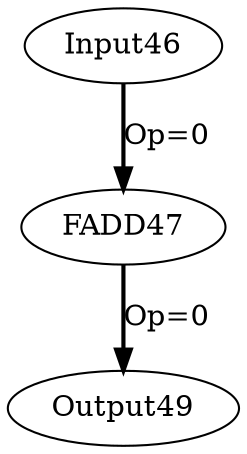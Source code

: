 Digraph G {
Input46[opcode=Input, ref_name="", size="4096", offset="0, 0", pattern="4, 1, 4, 16, 4, 16, 4, 4"];
FADD47[opcode=FADD];
Output49[opcode=Output, ref_name="", size="4096", offset="0, 0", pattern="4, 1, 4, 16, 4, 16, 4, 4"];
Input46 -> FADD47[operand = 0 ,color = black, style = bold, label = "Op=0"];
FADD47 -> Output49[operand = 0 ,color = black, style = bold, label = "Op=0"];
}
